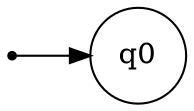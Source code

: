 digraph G {
	size = "4,4";
	rankdir = LR
	node [shape = doublecircle];
	node [shape = point]; point_q0;
	node [shape = circle];
	 point_q0 -> q0
}
